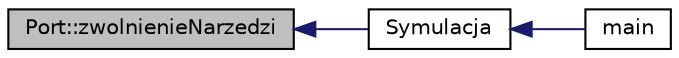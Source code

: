 digraph "Port::zwolnienieNarzedzi"
{
  edge [fontname="Helvetica",fontsize="10",labelfontname="Helvetica",labelfontsize="10"];
  node [fontname="Helvetica",fontsize="10",shape=record];
  rankdir="LR";
  Node1 [label="Port::zwolnienieNarzedzi",height=0.2,width=0.4,color="black", fillcolor="grey75", style="filled", fontcolor="black"];
  Node1 -> Node2 [dir="back",color="midnightblue",fontsize="10",style="solid",fontname="Helvetica"];
  Node2 [label="Symulacja",height=0.2,width=0.4,color="black", fillcolor="white", style="filled",URL="$symulacja_8h.html#a0e6f7b9ec172d7e193bd1ec1c5173da4"];
  Node2 -> Node3 [dir="back",color="midnightblue",fontsize="10",style="solid",fontname="Helvetica"];
  Node3 [label="main",height=0.2,width=0.4,color="black", fillcolor="white", style="filled",URL="$sc_8cpp.html#ae66f6b31b5ad750f1fe042a706a4e3d4"];
}
